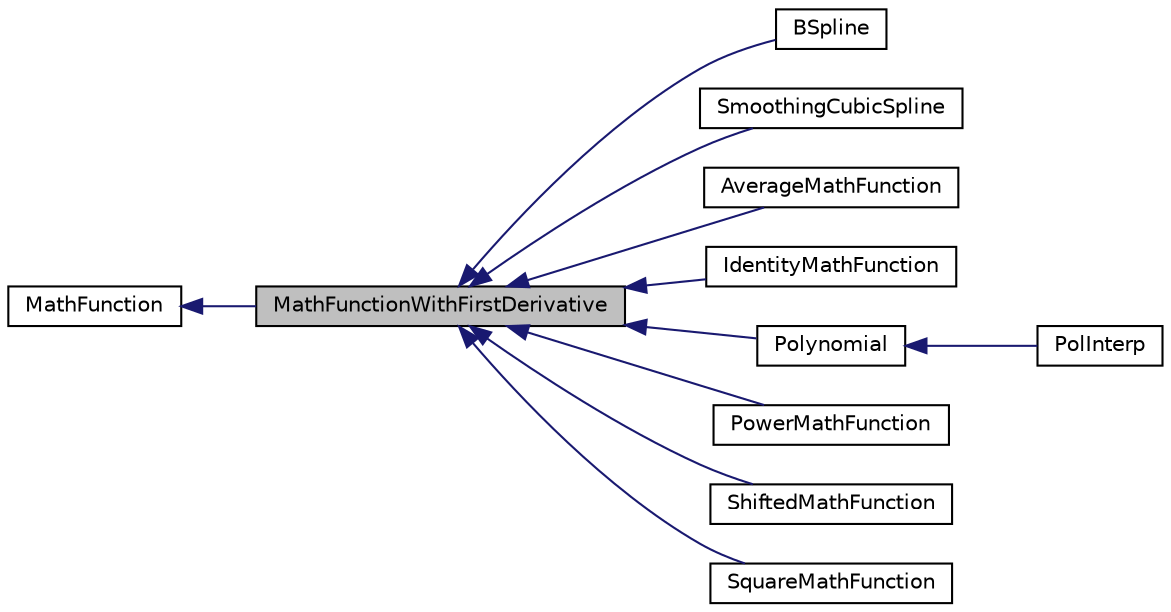 digraph "MathFunctionWithFirstDerivative"
{
 // INTERACTIVE_SVG=YES
  bgcolor="transparent";
  edge [fontname="Helvetica",fontsize="10",labelfontname="Helvetica",labelfontsize="10"];
  node [fontname="Helvetica",fontsize="10",shape=record];
  rankdir="LR";
  Node0 [label="MathFunctionWithFirstDerivative",height=0.2,width=0.4,color="black", fillcolor="grey75", style="filled", fontcolor="black"];
  Node1 -> Node0 [dir="back",color="midnightblue",fontsize="10",style="solid",fontname="Helvetica"];
  Node1 [label="MathFunction",height=0.2,width=0.4,color="black",URL="$d4/daa/interfaceumontreal_1_1ssj_1_1functions_1_1MathFunction.html",tooltip="This interface should be implemented by classes which represent univariate mathematical functions..."];
  Node0 -> Node2 [dir="back",color="midnightblue",fontsize="10",style="solid",fontname="Helvetica"];
  Node2 [label="BSpline",height=0.2,width=0.4,color="black",URL="$d5/d10/classumontreal_1_1ssj_1_1functionfit_1_1BSpline.html",tooltip="Represents a B-spline with control points at . "];
  Node0 -> Node3 [dir="back",color="midnightblue",fontsize="10",style="solid",fontname="Helvetica"];
  Node3 [label="SmoothingCubicSpline",height=0.2,width=0.4,color="black",URL="$d0/d24/classumontreal_1_1ssj_1_1functionfit_1_1SmoothingCubicSpline.html",tooltip="Represents a cubic spline with nodes at  computed with the smoothing cubic spline algorithm of Schoen..."];
  Node0 -> Node4 [dir="back",color="midnightblue",fontsize="10",style="solid",fontname="Helvetica"];
  Node4 [label="AverageMathFunction",height=0.2,width=0.4,color="black",URL="$d4/dd2/classumontreal_1_1ssj_1_1functions_1_1AverageMathFunction.html",tooltip="Represents a function computing the average of several functions. "];
  Node0 -> Node5 [dir="back",color="midnightblue",fontsize="10",style="solid",fontname="Helvetica"];
  Node5 [label="IdentityMathFunction",height=0.2,width=0.4,color="black",URL="$df/d88/classumontreal_1_1ssj_1_1functions_1_1IdentityMathFunction.html",tooltip="Represents the identity function . "];
  Node0 -> Node6 [dir="back",color="midnightblue",fontsize="10",style="solid",fontname="Helvetica"];
  Node6 [label="Polynomial",height=0.2,width=0.4,color="black",URL="$df/de7/classumontreal_1_1ssj_1_1functions_1_1Polynomial.html",tooltip="Represents a polynomial of degree  in power form. "];
  Node6 -> Node7 [dir="back",color="midnightblue",fontsize="10",style="solid",fontname="Helvetica"];
  Node7 [label="PolInterp",height=0.2,width=0.4,color="black",URL="$d0/d21/classumontreal_1_1ssj_1_1functionfit_1_1PolInterp.html",tooltip="Represents a polynomial that interpolates through a set of points. "];
  Node0 -> Node8 [dir="back",color="midnightblue",fontsize="10",style="solid",fontname="Helvetica"];
  Node8 [label="PowerMathFunction",height=0.2,width=0.4,color="black",URL="$d8/d55/classumontreal_1_1ssj_1_1functions_1_1PowerMathFunction.html",tooltip="Represents a function computing  for a user-defined function  and power . "];
  Node0 -> Node9 [dir="back",color="midnightblue",fontsize="10",style="solid",fontname="Helvetica"];
  Node9 [label="ShiftedMathFunction",height=0.2,width=0.4,color="black",URL="$dc/d96/classumontreal_1_1ssj_1_1functions_1_1ShiftedMathFunction.html",tooltip="Represents a function computing  for a user-defined function  and shift . "];
  Node0 -> Node10 [dir="back",color="midnightblue",fontsize="10",style="solid",fontname="Helvetica"];
  Node10 [label="SquareMathFunction",height=0.2,width=0.4,color="black",URL="$d7/dfd/classumontreal_1_1ssj_1_1functions_1_1SquareMathFunction.html",tooltip="Represents a function computing  for a user-defined function . "];
}
